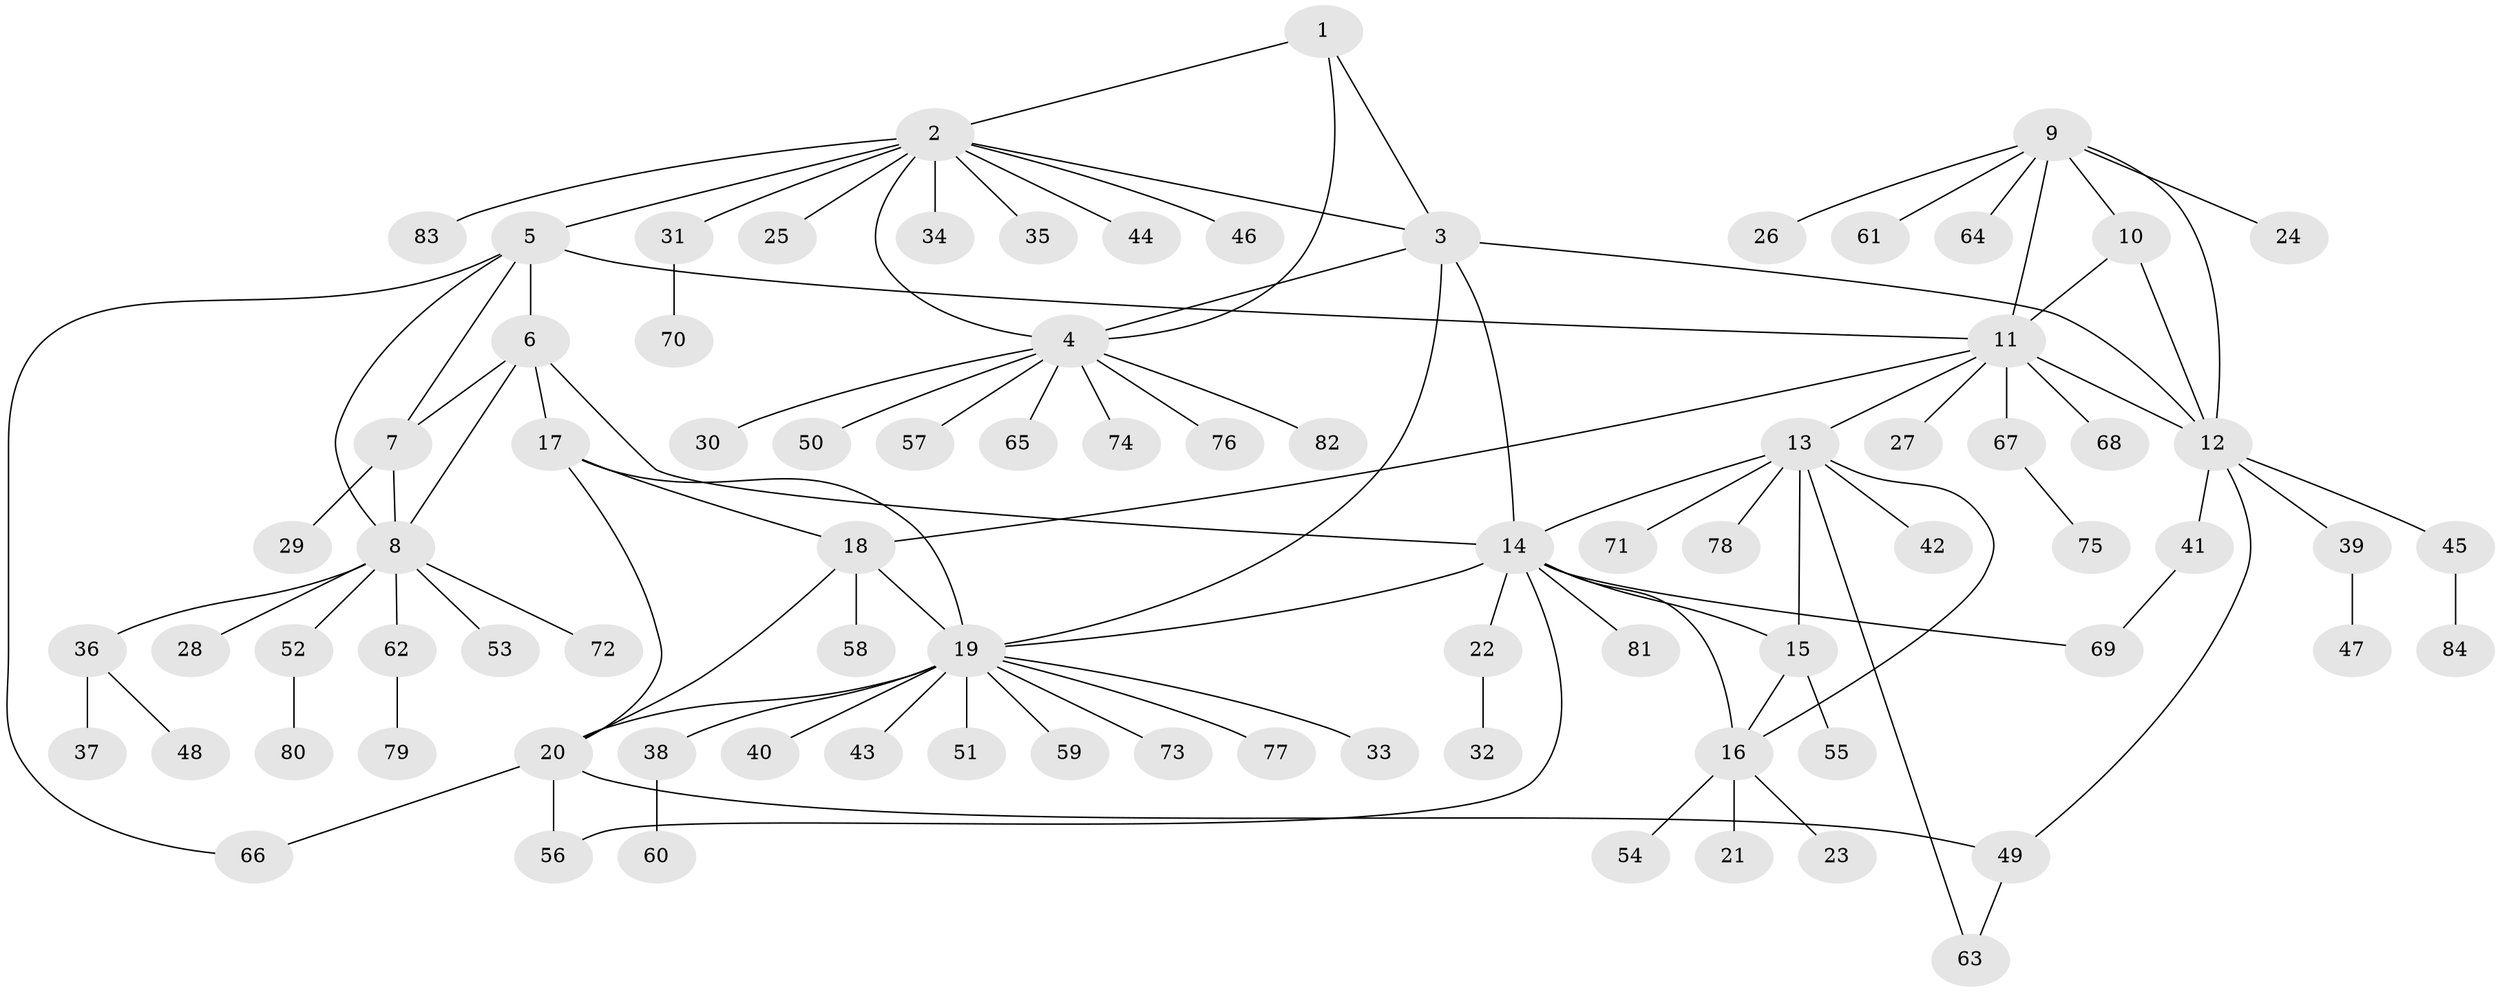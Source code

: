 // Generated by graph-tools (version 1.1) at 2025/02/03/09/25 03:02:38]
// undirected, 84 vertices, 109 edges
graph export_dot {
graph [start="1"]
  node [color=gray90,style=filled];
  1;
  2;
  3;
  4;
  5;
  6;
  7;
  8;
  9;
  10;
  11;
  12;
  13;
  14;
  15;
  16;
  17;
  18;
  19;
  20;
  21;
  22;
  23;
  24;
  25;
  26;
  27;
  28;
  29;
  30;
  31;
  32;
  33;
  34;
  35;
  36;
  37;
  38;
  39;
  40;
  41;
  42;
  43;
  44;
  45;
  46;
  47;
  48;
  49;
  50;
  51;
  52;
  53;
  54;
  55;
  56;
  57;
  58;
  59;
  60;
  61;
  62;
  63;
  64;
  65;
  66;
  67;
  68;
  69;
  70;
  71;
  72;
  73;
  74;
  75;
  76;
  77;
  78;
  79;
  80;
  81;
  82;
  83;
  84;
  1 -- 2;
  1 -- 3;
  1 -- 4;
  2 -- 3;
  2 -- 4;
  2 -- 5;
  2 -- 25;
  2 -- 31;
  2 -- 34;
  2 -- 35;
  2 -- 44;
  2 -- 46;
  2 -- 83;
  3 -- 4;
  3 -- 12;
  3 -- 14;
  3 -- 19;
  4 -- 30;
  4 -- 50;
  4 -- 57;
  4 -- 65;
  4 -- 74;
  4 -- 76;
  4 -- 82;
  5 -- 6;
  5 -- 7;
  5 -- 8;
  5 -- 11;
  5 -- 66;
  6 -- 7;
  6 -- 8;
  6 -- 14;
  6 -- 17;
  7 -- 8;
  7 -- 29;
  8 -- 28;
  8 -- 36;
  8 -- 52;
  8 -- 53;
  8 -- 62;
  8 -- 72;
  9 -- 10;
  9 -- 11;
  9 -- 12;
  9 -- 24;
  9 -- 26;
  9 -- 61;
  9 -- 64;
  10 -- 11;
  10 -- 12;
  11 -- 12;
  11 -- 13;
  11 -- 18;
  11 -- 27;
  11 -- 67;
  11 -- 68;
  12 -- 39;
  12 -- 41;
  12 -- 45;
  12 -- 49;
  13 -- 14;
  13 -- 15;
  13 -- 16;
  13 -- 42;
  13 -- 63;
  13 -- 71;
  13 -- 78;
  14 -- 15;
  14 -- 16;
  14 -- 19;
  14 -- 22;
  14 -- 56;
  14 -- 69;
  14 -- 81;
  15 -- 16;
  15 -- 55;
  16 -- 21;
  16 -- 23;
  16 -- 54;
  17 -- 18;
  17 -- 19;
  17 -- 20;
  18 -- 19;
  18 -- 20;
  18 -- 58;
  19 -- 20;
  19 -- 33;
  19 -- 38;
  19 -- 40;
  19 -- 43;
  19 -- 51;
  19 -- 59;
  19 -- 73;
  19 -- 77;
  20 -- 49;
  20 -- 56;
  20 -- 66;
  22 -- 32;
  31 -- 70;
  36 -- 37;
  36 -- 48;
  38 -- 60;
  39 -- 47;
  41 -- 69;
  45 -- 84;
  49 -- 63;
  52 -- 80;
  62 -- 79;
  67 -- 75;
}
